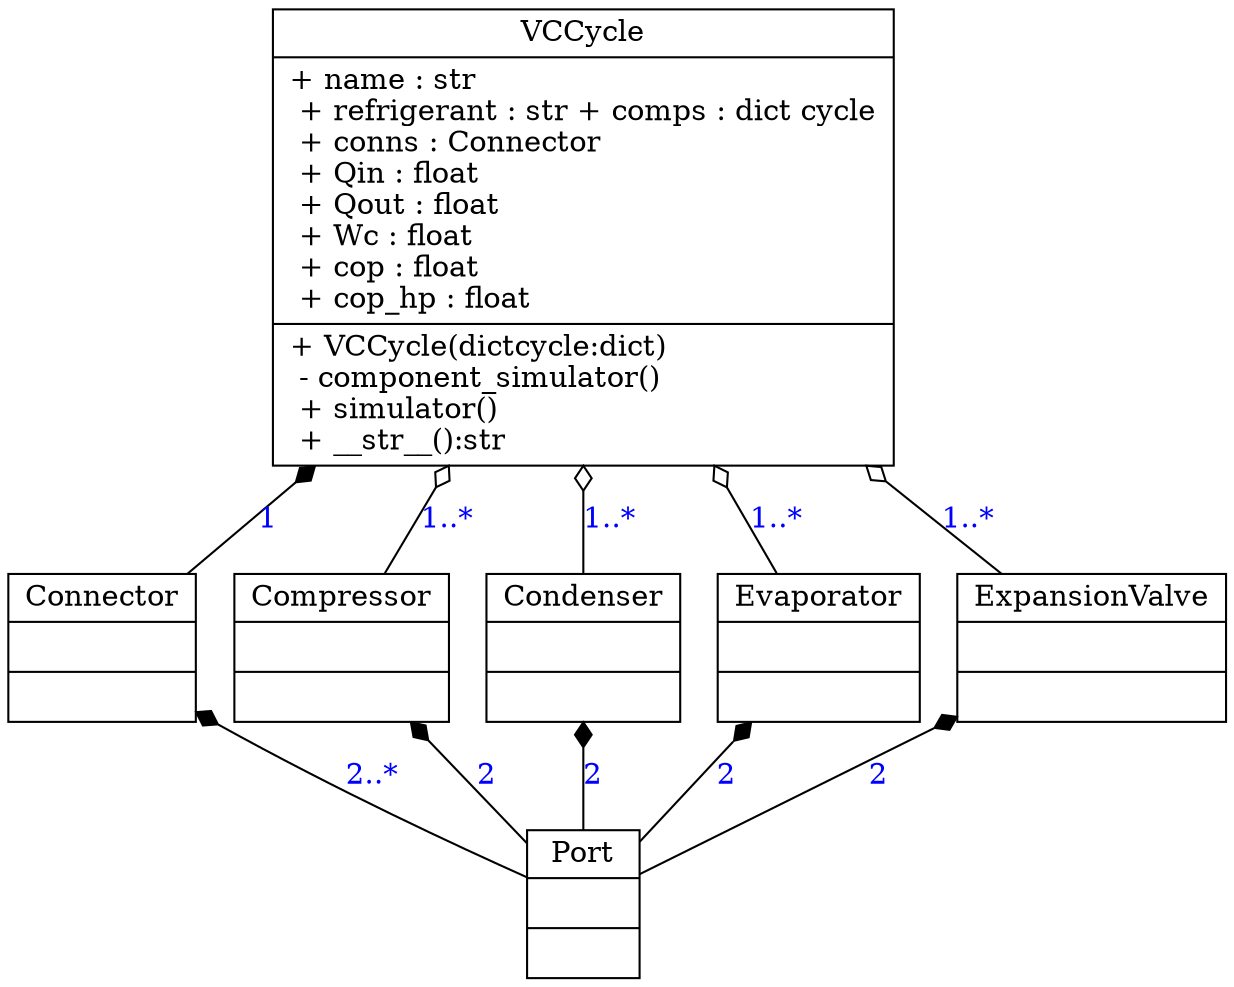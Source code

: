 digraph "classes" {
rankdir=BT
charset="utf-8"
"VCCycle" [
       color="black", fontcolor="black", 
      label="{VCCycle|
       + name : str\l 
       + refrigerant : str
       + comps : dict cycle\l 
       + conns : Connector\l
       + Qin : float\l 
       + Qout : float\l 
       + Wc : float\l
       + cop : float\l
       + cop_hp : float\l|
       + VCCycle(dictcycle:dict)\l
       - component_simulator()\l 
       + simulator()\l 
       + __str__():str\l}", shape="record", style="solid"];

"connector.Connector" [color="black", fontcolor="black",
                       label="{Connector| 
                        \l|
                        \l}",
                        shape="record", style="solid"];

"components.port.Port" [color="black", fontcoor="black",
         label="{Port|
                    \l|
                  \l}", shape="record", style="solid"];

"components.compressor.Compressor" [color="black", fontcoor="black",
         label="{Compressor|
                    \l|
                  \l}", shape="record", style="solid"];
"components.condenser.Condenser" [color="black", fontcolor="black", 
    label="{Condenser|
                   \l|
                  \l}", shape="record", style="solid"];
"components.evaporator.Evaporator" [color="black", fontcolor="black", 
  label="{Evaporator| 
                   \l|
                  \l}", shape="record", style="solid"];
"components.expansionvalve.ExpansionValve" [color="black", fontcolor="black", 
label="{ExpansionValve|
                   \l|
                  \l}", shape="record", style="solid"];

"connector.Connector"->"VCCycle"[
            arrowhead="diamond", arrowtail="none",
            fontcolor="blue",
            label="1", style="solid"]

"components.compressor.Compressor"->"VCCycle"[
            arrowhead="odiamond", arrowtail="none",
            fontcolor="blue",
            label="1..*", style="solid"]
"components.condenser.Condenser"->"VCCycle"[
            arrowhead="odiamond", arrowtail="none",
            fontcolor="blue",
            label="1..*", style="solid"]
"components.evaporator.Evaporator"->"VCCycle"[
            arrowhead="odiamond", arrowtail="none",
            fontcolor="blue",
            label="1..*", style="solid"]
"components.expansionvalve.ExpansionValve"->"VCCycle"[
            arrowhead="odiamond", arrowtail="none",
            fontcolor="blue",
            label="1..*", style="solid"]


"components.port.Port"->"components.expansionvalve.ExpansionValve"[
            arrowhead="diamond", arrowtail="none",
            fontcolor="blue",
            label="2", style="solid"]
"components.port.Port"->"components.evaporator.Evaporator"[
            arrowhead="diamond", arrowtail="none",
            fontcolor="blue",
            label="2", style="solid"]
"components.port.Port"->"components.condenser.Condenser"[
            arrowhead="diamond", arrowtail="none",
            fontcolor="blue",
            label="2", style="solid"]
"components.port.Port"->"components.compressor.Compressor"[
            arrowhead="diamond", arrowtail="none",
            fontcolor="blue",
            label="2", style="solid"]
"components.port.Port"->"connector.Connector"[
            arrowhead="diamond", arrowtail="none",
            fontcolor="blue",
            label="2..*", style="solid"]
}
